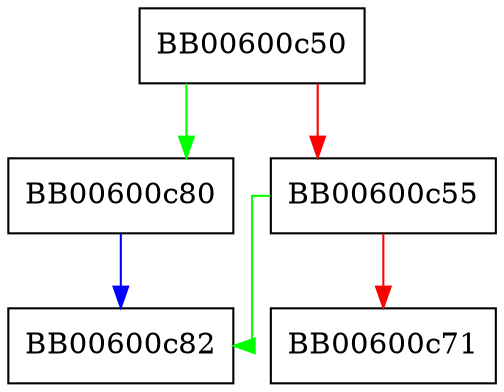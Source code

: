 digraph OSSL_trace_get_category_name {
  node [shape="box"];
  graph [splines=ortho];
  BB00600c50 -> BB00600c80 [color="green"];
  BB00600c50 -> BB00600c55 [color="red"];
  BB00600c55 -> BB00600c82 [color="green"];
  BB00600c55 -> BB00600c71 [color="red"];
  BB00600c80 -> BB00600c82 [color="blue"];
}